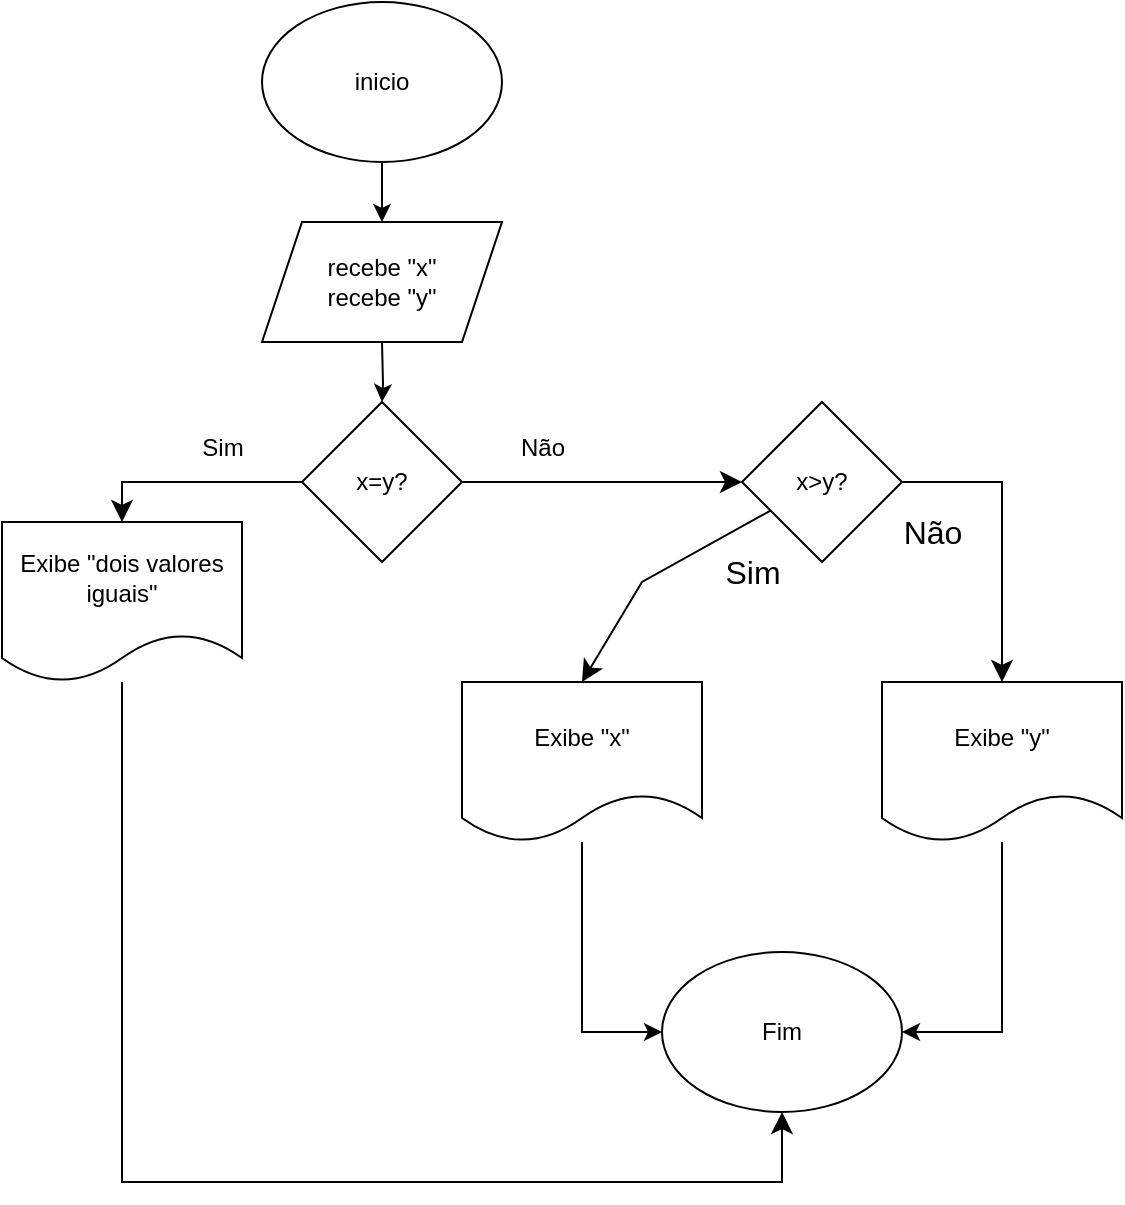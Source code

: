 <mxfile version="26.1.1">
  <diagram name="Página-1" id="HDcfTu-KNQShFsaTJg1-">
    <mxGraphModel dx="788" dy="715" grid="1" gridSize="10" guides="1" tooltips="1" connect="1" arrows="1" fold="1" page="1" pageScale="1" pageWidth="827" pageHeight="1169" math="0" shadow="0">
      <root>
        <mxCell id="0" />
        <mxCell id="1" parent="0" />
        <mxCell id="EGZuov65ARzPs76qATdW-5" style="edgeStyle=orthogonalEdgeStyle;rounded=0;orthogonalLoop=1;jettySize=auto;html=1;exitX=0.5;exitY=1;exitDx=0;exitDy=0;entryX=0.5;entryY=0;entryDx=0;entryDy=0;" parent="1" source="EGZuov65ARzPs76qATdW-1" target="EGZuov65ARzPs76qATdW-2" edge="1">
          <mxGeometry relative="1" as="geometry" />
        </mxCell>
        <mxCell id="EGZuov65ARzPs76qATdW-1" value="inicio" style="ellipse;whiteSpace=wrap;html=1;" parent="1" vertex="1">
          <mxGeometry x="230" y="170" width="120" height="80" as="geometry" />
        </mxCell>
        <mxCell id="EGZuov65ARzPs76qATdW-2" value="&lt;div&gt;recebe &quot;x&quot;&lt;/div&gt;recebe &quot;y&quot;" style="shape=parallelogram;perimeter=parallelogramPerimeter;whiteSpace=wrap;html=1;fixedSize=1;" parent="1" vertex="1">
          <mxGeometry x="230" y="280" width="120" height="60" as="geometry" />
        </mxCell>
        <mxCell id="EGZuov65ARzPs76qATdW-7" value="" style="edgeStyle=orthogonalEdgeStyle;rounded=0;orthogonalLoop=1;jettySize=auto;html=1;" parent="1" target="EGZuov65ARzPs76qATdW-6" edge="1">
          <mxGeometry relative="1" as="geometry">
            <mxPoint x="290" y="340" as="sourcePoint" />
          </mxGeometry>
        </mxCell>
        <mxCell id="k1jtJys0_bz8VEq-7XYL-3" style="edgeStyle=none;curved=0;rounded=0;orthogonalLoop=1;jettySize=auto;html=1;exitX=0;exitY=0.5;exitDx=0;exitDy=0;entryX=0.5;entryY=0;entryDx=0;entryDy=0;fontSize=12;startSize=8;endSize=8;" edge="1" parent="1" source="EGZuov65ARzPs76qATdW-6" target="k1jtJys0_bz8VEq-7XYL-1">
          <mxGeometry relative="1" as="geometry">
            <Array as="points">
              <mxPoint x="160" y="410" />
            </Array>
          </mxGeometry>
        </mxCell>
        <mxCell id="k1jtJys0_bz8VEq-7XYL-8" value="" style="edgeStyle=none;curved=1;rounded=0;orthogonalLoop=1;jettySize=auto;html=1;fontSize=12;startSize=8;endSize=8;" edge="1" parent="1" source="EGZuov65ARzPs76qATdW-6" target="k1jtJys0_bz8VEq-7XYL-4">
          <mxGeometry relative="1" as="geometry" />
        </mxCell>
        <mxCell id="EGZuov65ARzPs76qATdW-6" value="x=y?" style="rhombus;whiteSpace=wrap;html=1;" parent="1" vertex="1">
          <mxGeometry x="250" y="370" width="80" height="80" as="geometry" />
        </mxCell>
        <mxCell id="EGZuov65ARzPs76qATdW-17" style="edgeStyle=orthogonalEdgeStyle;rounded=0;orthogonalLoop=1;jettySize=auto;html=1;entryX=1;entryY=0.5;entryDx=0;entryDy=0;" parent="1" source="EGZuov65ARzPs76qATdW-8" target="EGZuov65ARzPs76qATdW-14" edge="1">
          <mxGeometry relative="1" as="geometry" />
        </mxCell>
        <mxCell id="EGZuov65ARzPs76qATdW-8" value="Exibe &quot;y&quot;" style="shape=document;whiteSpace=wrap;html=1;boundedLbl=1;" parent="1" vertex="1">
          <mxGeometry x="540" y="510" width="120" height="80" as="geometry" />
        </mxCell>
        <mxCell id="EGZuov65ARzPs76qATdW-16" style="edgeStyle=orthogonalEdgeStyle;rounded=0;orthogonalLoop=1;jettySize=auto;html=1;entryX=0;entryY=0.5;entryDx=0;entryDy=0;" parent="1" source="EGZuov65ARzPs76qATdW-10" target="EGZuov65ARzPs76qATdW-14" edge="1">
          <mxGeometry relative="1" as="geometry" />
        </mxCell>
        <mxCell id="EGZuov65ARzPs76qATdW-10" value="Exibe &quot;x&quot;" style="shape=document;whiteSpace=wrap;html=1;boundedLbl=1;" parent="1" vertex="1">
          <mxGeometry x="330" y="510" width="120" height="80" as="geometry" />
        </mxCell>
        <mxCell id="EGZuov65ARzPs76qATdW-12" value="Sim" style="text;html=1;align=center;verticalAlign=middle;resizable=0;points=[];autosize=1;strokeColor=none;fillColor=none;" parent="1" vertex="1">
          <mxGeometry x="190" y="378" width="40" height="30" as="geometry" />
        </mxCell>
        <mxCell id="EGZuov65ARzPs76qATdW-13" value="Não" style="text;html=1;align=center;verticalAlign=middle;resizable=0;points=[];autosize=1;strokeColor=none;fillColor=none;" parent="1" vertex="1">
          <mxGeometry x="345" y="378" width="50" height="30" as="geometry" />
        </mxCell>
        <mxCell id="EGZuov65ARzPs76qATdW-14" value="Fim" style="ellipse;whiteSpace=wrap;html=1;" parent="1" vertex="1">
          <mxGeometry x="430" y="645" width="120" height="80" as="geometry" />
        </mxCell>
        <mxCell id="k1jtJys0_bz8VEq-7XYL-11" style="edgeStyle=none;curved=0;rounded=0;orthogonalLoop=1;jettySize=auto;html=1;fontSize=12;startSize=8;endSize=8;entryX=0.5;entryY=1;entryDx=0;entryDy=0;" edge="1" parent="1" source="k1jtJys0_bz8VEq-7XYL-1" target="EGZuov65ARzPs76qATdW-14">
          <mxGeometry relative="1" as="geometry">
            <mxPoint x="330" y="680" as="targetPoint" />
            <Array as="points">
              <mxPoint x="160" y="760" />
              <mxPoint x="490" y="760" />
            </Array>
          </mxGeometry>
        </mxCell>
        <mxCell id="k1jtJys0_bz8VEq-7XYL-1" value="Exibe &quot;dois valores iguais&quot;" style="shape=document;whiteSpace=wrap;html=1;boundedLbl=1;" vertex="1" parent="1">
          <mxGeometry x="100" y="430" width="120" height="80" as="geometry" />
        </mxCell>
        <mxCell id="k1jtJys0_bz8VEq-7XYL-9" style="edgeStyle=none;curved=0;rounded=0;orthogonalLoop=1;jettySize=auto;html=1;entryX=0.5;entryY=0;entryDx=0;entryDy=0;fontSize=12;startSize=8;endSize=8;" edge="1" parent="1" source="k1jtJys0_bz8VEq-7XYL-4" target="EGZuov65ARzPs76qATdW-10">
          <mxGeometry relative="1" as="geometry">
            <Array as="points">
              <mxPoint x="420" y="460" />
            </Array>
          </mxGeometry>
        </mxCell>
        <mxCell id="k1jtJys0_bz8VEq-7XYL-10" style="edgeStyle=none;curved=0;rounded=0;orthogonalLoop=1;jettySize=auto;html=1;entryX=0.5;entryY=0;entryDx=0;entryDy=0;fontSize=12;startSize=8;endSize=8;" edge="1" parent="1" source="k1jtJys0_bz8VEq-7XYL-4" target="EGZuov65ARzPs76qATdW-8">
          <mxGeometry relative="1" as="geometry">
            <Array as="points">
              <mxPoint x="600" y="410" />
            </Array>
          </mxGeometry>
        </mxCell>
        <mxCell id="k1jtJys0_bz8VEq-7XYL-4" value="x&amp;gt;y?" style="rhombus;whiteSpace=wrap;html=1;" vertex="1" parent="1">
          <mxGeometry x="470" y="370" width="80" height="80" as="geometry" />
        </mxCell>
        <mxCell id="k1jtJys0_bz8VEq-7XYL-12" value="Sim" style="text;html=1;align=center;verticalAlign=middle;resizable=0;points=[];autosize=1;strokeColor=none;fillColor=none;fontSize=16;" vertex="1" parent="1">
          <mxGeometry x="450" y="440" width="50" height="30" as="geometry" />
        </mxCell>
        <mxCell id="k1jtJys0_bz8VEq-7XYL-13" value="Não" style="text;html=1;align=center;verticalAlign=middle;resizable=0;points=[];autosize=1;strokeColor=none;fillColor=none;fontSize=16;" vertex="1" parent="1">
          <mxGeometry x="540" y="420" width="50" height="30" as="geometry" />
        </mxCell>
      </root>
    </mxGraphModel>
  </diagram>
</mxfile>

